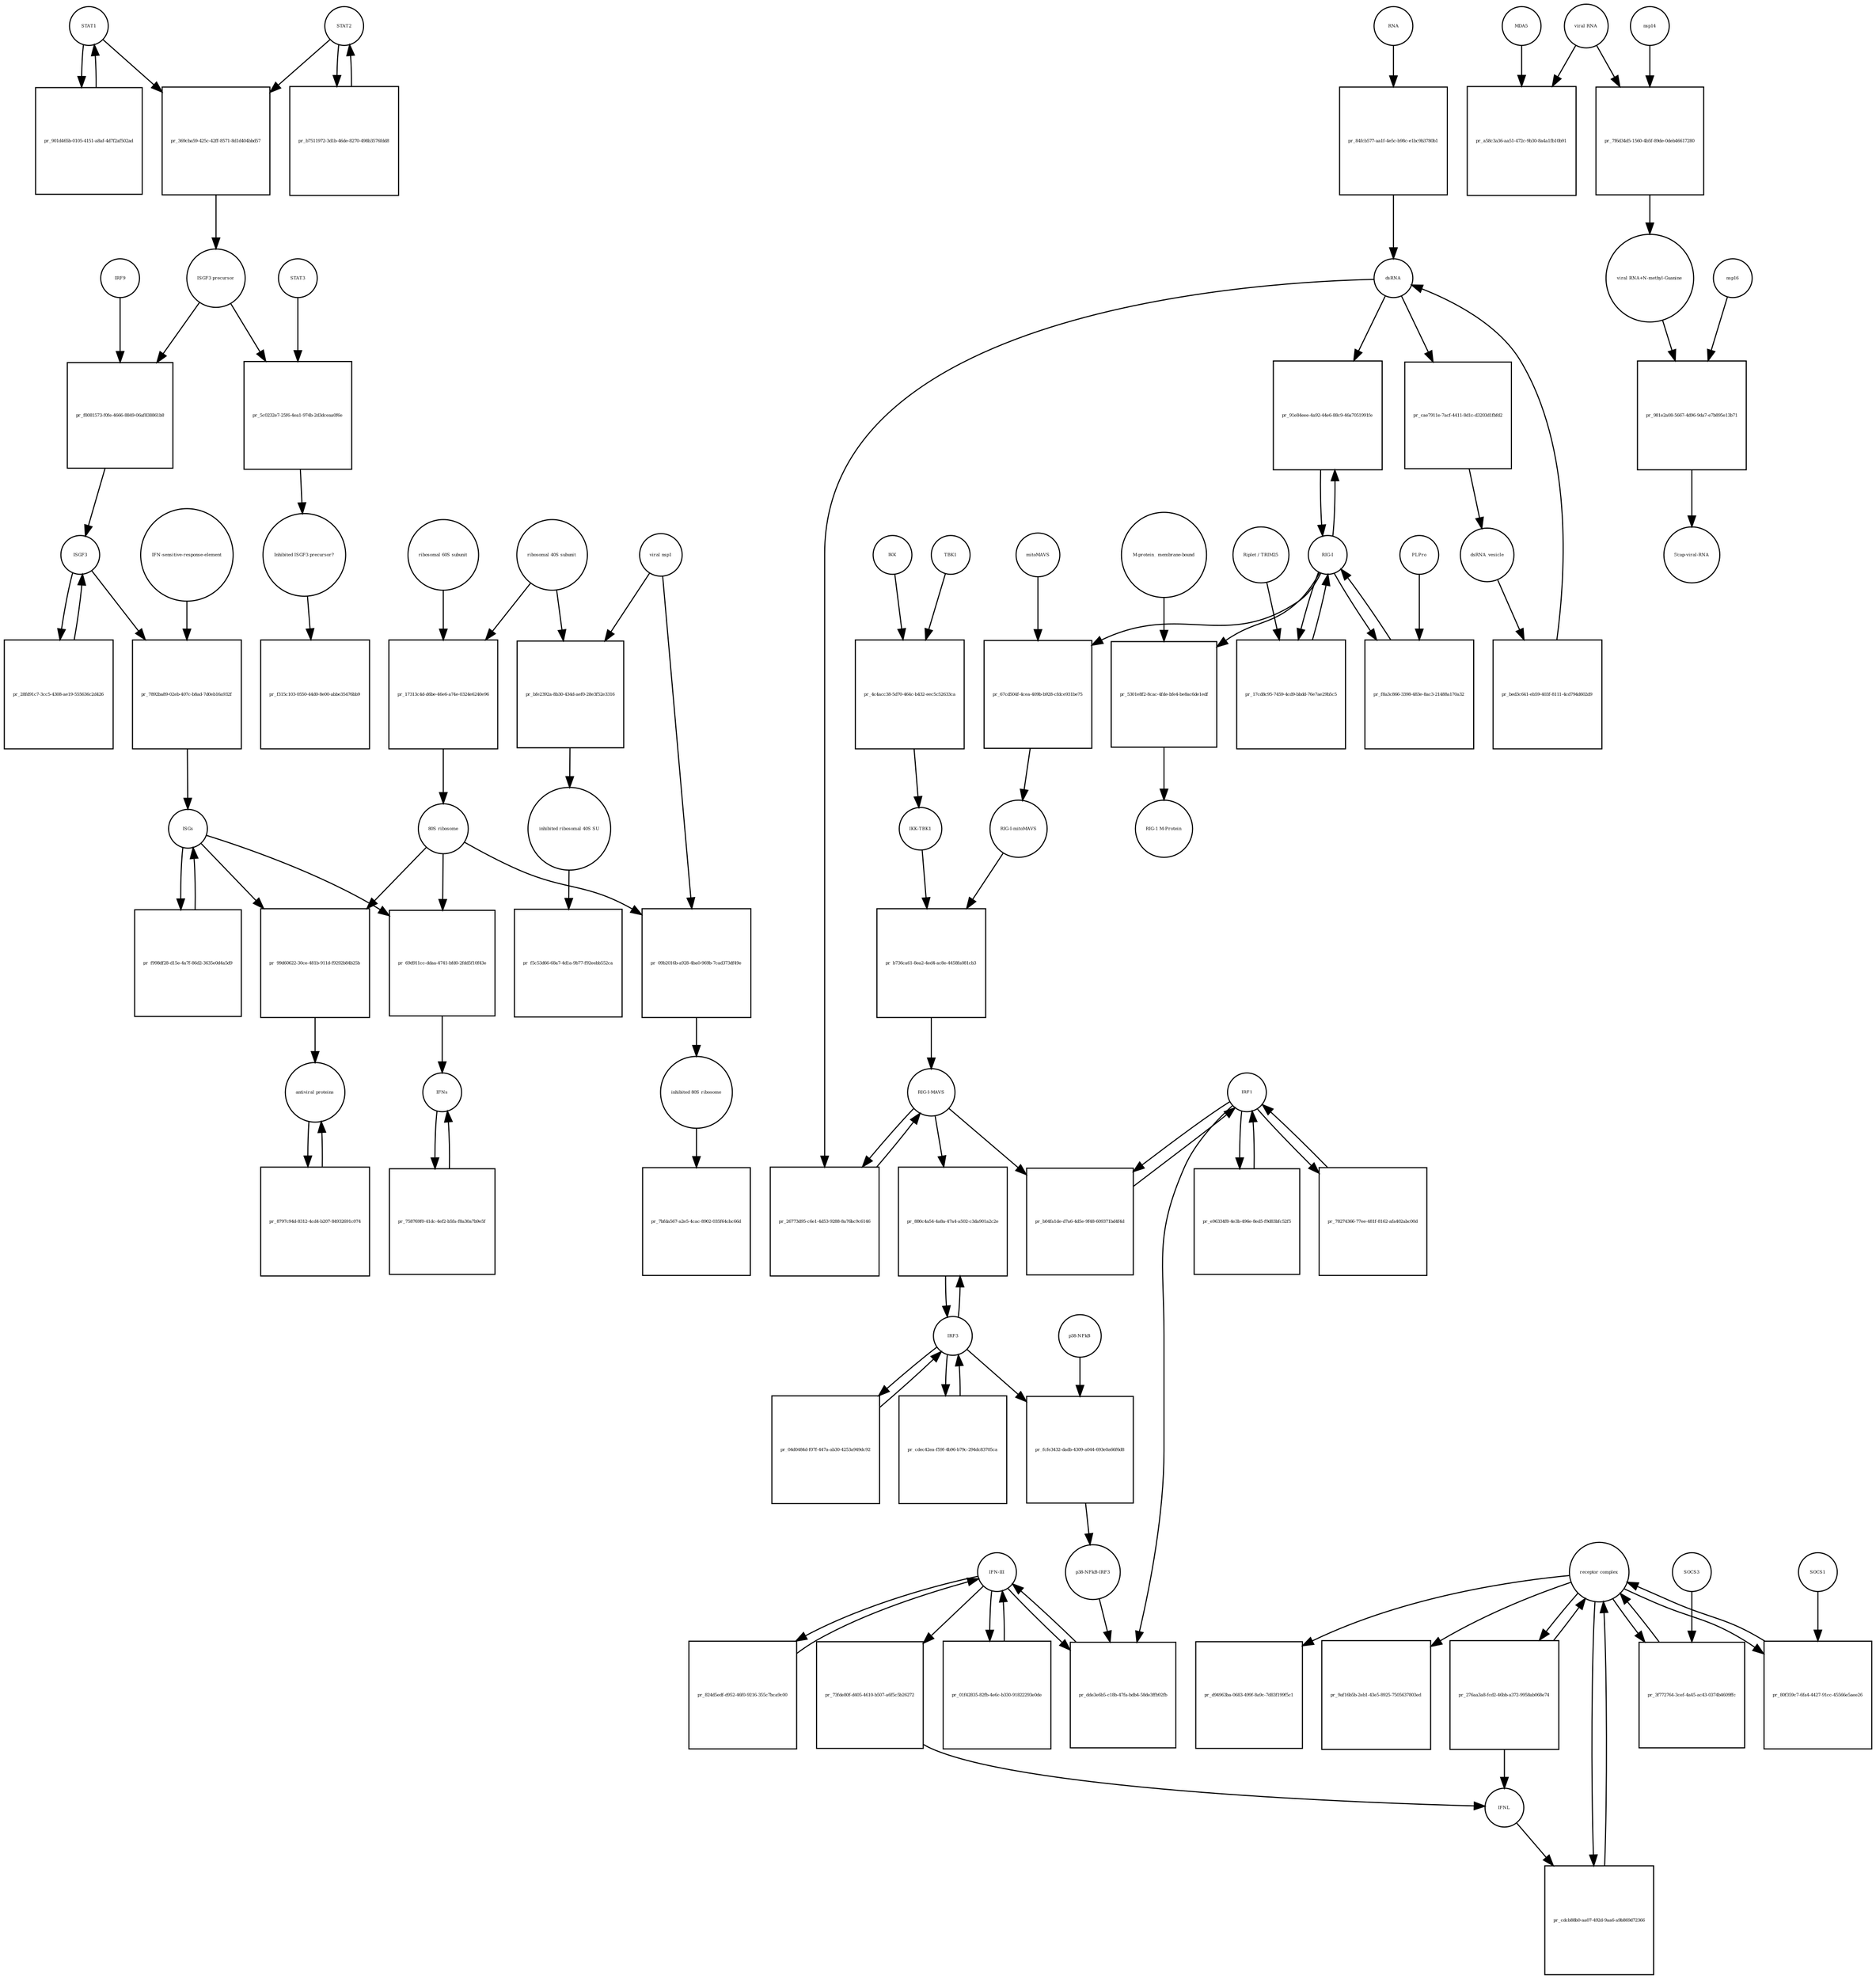 strict digraph  {
STAT1 [annotation="", bipartite=0, cls=macromolecule, fontsize=4, label=STAT1, shape=circle];
"pr_369cba59-425c-42ff-8571-8d1d404bbd57" [annotation="", bipartite=1, cls=process, fontsize=4, label="pr_369cba59-425c-42ff-8571-8d1d404bbd57", shape=square];
STAT2 [annotation="", bipartite=0, cls=macromolecule, fontsize=4, label=STAT2, shape=circle];
"ISGF3 precursor" [annotation="", bipartite=0, cls=complex, fontsize=4, label="ISGF3 precursor", shape=circle];
"pr_f8081573-f0fe-4666-8849-06af838861b8" [annotation="", bipartite=1, cls=process, fontsize=4, label="pr_f8081573-f0fe-4666-8849-06af838861b8", shape=square];
IRF9 [annotation="", bipartite=0, cls=macromolecule, fontsize=4, label=IRF9, shape=circle];
ISGF3 [annotation="", bipartite=0, cls=complex, fontsize=4, label=ISGF3, shape=circle];
"pr_901d465b-0105-4151-a8af-4d7f2af502ad" [annotation="", bipartite=1, cls=process, fontsize=4, label="pr_901d465b-0105-4151-a8af-4d7f2af502ad", shape=square];
"pr_b7511972-3d1b-46de-8270-498b3576fdd8" [annotation="", bipartite=1, cls=process, fontsize=4, label="pr_b7511972-3d1b-46de-8270-498b3576fdd8", shape=square];
"receptor complex" [annotation="", bipartite=0, cls=complex, fontsize=4, label="receptor complex", shape=circle];
"pr_cdcb88b0-aa07-492d-9aa6-a9b869d72366" [annotation="", bipartite=1, cls=process, fontsize=4, label="pr_cdcb88b0-aa07-492d-9aa6-a9b869d72366", shape=square];
IFNL [annotation="", bipartite=0, cls=macromolecule, fontsize=4, label=IFNL, shape=circle];
"IFN-sensitive-response-element" [annotation="", bipartite=0, cls="nucleic acid feature", fontsize=4, label="IFN-sensitive-response-element", shape=circle];
"pr_7892ba89-02eb-407c-b8ad-7d0eb16a932f" [annotation="", bipartite=1, cls=process, fontsize=4, label="pr_7892ba89-02eb-407c-b8ad-7d0eb16a932f", shape=square];
ISGs [annotation="", bipartite=0, cls="nucleic acid feature", fontsize=4, label=ISGs, shape=circle];
"pr_69d911cc-ddaa-4741-bfd0-2fdd5f10f43e" [annotation="", bipartite=1, cls=process, fontsize=4, label="pr_69d911cc-ddaa-4741-bfd0-2fdd5f10f43e", shape=square];
IFNs [annotation="", bipartite=0, cls=macromolecule, fontsize=4, label=IFNs, shape=circle];
"80S ribosome" [annotation="", bipartite=0, cls=complex, fontsize=4, label="80S ribosome", shape=circle];
"pr_99d60622-30ce-481b-911d-f9292b84b25b" [annotation="", bipartite=1, cls=process, fontsize=4, label="pr_99d60622-30ce-481b-911d-f9292b84b25b", shape=square];
"antiviral proteins" [annotation="", bipartite=0, cls=macromolecule, fontsize=4, label="antiviral proteins", shape=circle];
"pr_28fd91c7-3cc5-4308-ae19-555636c2d426" [annotation="", bipartite=1, cls=process, fontsize=4, label="pr_28fd91c7-3cc5-4308-ae19-555636c2d426", shape=square];
"pr_f998df28-d15e-4a7f-86d2-3635e0d4a5d9" [annotation="", bipartite=1, cls=process, fontsize=4, label="pr_f998df28-d15e-4a7f-86d2-3635e0d4a5d9", shape=square];
"pr_8797c94d-8312-4cd4-b207-84932691c074" [annotation="", bipartite=1, cls=process, fontsize=4, label="pr_8797c94d-8312-4cd4-b207-84932691c074", shape=square];
"viral RNA" [annotation="", bipartite=0, cls="nucleic acid feature", fontsize=4, label="viral RNA", shape=circle];
"pr_a58c3a36-aa51-472c-9b30-8a4a1fb10b91" [annotation="", bipartite=1, cls=process, fontsize=4, label="pr_a58c3a36-aa51-472c-9b30-8a4a1fb10b91", shape=square];
MDA5 [annotation="", bipartite=0, cls=macromolecule, fontsize=4, label=MDA5, shape=circle];
"pr_7f6d34d5-1560-4b5f-89de-0deb46617280" [annotation="", bipartite=1, cls=process, fontsize=4, label="pr_7f6d34d5-1560-4b5f-89de-0deb46617280", shape=square];
"viral RNA+N-methyl-Guanine" [annotation="", bipartite=0, cls="nucleic acid feature", fontsize=4, label="viral RNA+N-methyl-Guanine", shape=circle];
nsp14 [annotation="", bipartite=0, cls=macromolecule, fontsize=4, label=nsp14, shape=circle];
"pr_981e2a08-5667-4d96-9da7-e7b895e13b71" [annotation="", bipartite=1, cls=process, fontsize=4, label="pr_981e2a08-5667-4d96-9da7-e7b895e13b71", shape=square];
"5'cap-viral-RNA" [annotation="", bipartite=0, cls="nucleic acid feature", fontsize=4, label="5'cap-viral-RNA", shape=circle];
nsp16 [annotation="", bipartite=0, cls=macromolecule, fontsize=4, label=nsp16, shape=circle];
IKK [annotation="", bipartite=0, cls=macromolecule, fontsize=4, label=IKK, shape=circle];
"pr_4c4acc38-5d70-464c-b432-eec5c52633ca" [annotation="", bipartite=1, cls=process, fontsize=4, label="pr_4c4acc38-5d70-464c-b432-eec5c52633ca", shape=square];
TBK1 [annotation="", bipartite=0, cls=macromolecule, fontsize=4, label=TBK1, shape=circle];
"IKK-TBK1" [annotation="", bipartite=0, cls=complex, fontsize=4, label="IKK-TBK1", shape=circle];
IRF3 [annotation="", bipartite=0, cls=macromolecule, fontsize=4, label=IRF3, shape=circle];
"pr_880c4a54-4a8a-47a4-a502-c3da901a2c2e" [annotation="", bipartite=1, cls=process, fontsize=4, label="pr_880c4a54-4a8a-47a4-a502-c3da901a2c2e", shape=square];
"RIG-I-MAVS" [annotation="", bipartite=0, cls=complex, fontsize=4, label="RIG-I-MAVS", shape=circle];
"pr_26773d95-c6e1-4d53-9288-8a76bc9c6146" [annotation="", bipartite=1, cls=process, fontsize=4, label="pr_26773d95-c6e1-4d53-9288-8a76bc9c6146", shape=square];
dsRNA [annotation="", bipartite=0, cls="nucleic acid feature", fontsize=4, label=dsRNA, shape=circle];
IRF1 [annotation="", bipartite=0, cls=macromolecule, fontsize=4, label=IRF1, shape=circle];
"pr_b04fa1de-d7a6-4d5e-9f48-609371bd4f4d" [annotation="", bipartite=1, cls=process, fontsize=4, label="pr_b04fa1de-d7a6-4d5e-9f48-609371bd4f4d", shape=square];
"IFN-III" [annotation="", bipartite=0, cls=macromolecule, fontsize=4, label="IFN-III", shape=circle];
"pr_01f42835-82fb-4e6c-b330-91822293e0de" [annotation="", bipartite=1, cls=process, fontsize=4, label="pr_01f42835-82fb-4e6c-b330-91822293e0de", shape=square];
"pr_824d5edf-d952-46f0-9216-355c7bca9c00" [annotation="", bipartite=1, cls=process, fontsize=4, label="pr_824d5edf-d952-46f0-9216-355c7bca9c00", shape=square];
"pr_dde3e6b5-c18b-47fa-bdb4-58de3ffb92fb" [annotation="", bipartite=1, cls=process, fontsize=4, label="pr_dde3e6b5-c18b-47fa-bdb4-58de3ffb92fb", shape=square];
"p38-NFkB-IRF3" [annotation="", bipartite=0, cls=complex, fontsize=4, label="p38-NFkB-IRF3", shape=circle];
"pr_73fde80f-d405-4610-b507-a6f5c5b26272" [annotation="", bipartite=1, cls=process, fontsize=4, label="pr_73fde80f-d405-4610-b507-a6f5c5b26272", shape=square];
"RIG-I" [annotation="", bipartite=0, cls=macromolecule, fontsize=4, label="RIG-I", shape=circle];
"pr_91e84eee-4a92-44e6-88c9-46a7051991fe" [annotation="", bipartite=1, cls=process, fontsize=4, label="pr_91e84eee-4a92-44e6-88c9-46a7051991fe", shape=square];
"RIG-I-mitoMAVS" [annotation="", bipartite=0, cls=complex, fontsize=4, label="RIG-I-mitoMAVS", shape=circle];
"pr_b736ca61-8ea2-4ed4-ac8e-4458fa081cb3" [annotation="", bipartite=1, cls=process, fontsize=4, label="pr_b736ca61-8ea2-4ed4-ac8e-4458fa081cb3", shape=square];
"p38-NFkB" [annotation="", bipartite=0, cls=complex, fontsize=4, label="p38-NFkB", shape=circle];
"pr_fcfe3432-dadb-4309-a044-693e0a66f6d8" [annotation="", bipartite=1, cls=process, fontsize=4, label="pr_fcfe3432-dadb-4309-a044-693e0a66f6d8", shape=square];
"pr_cae7911e-7acf-4411-8d1c-d3203d1fbfd2" [annotation="", bipartite=1, cls=process, fontsize=4, label="pr_cae7911e-7acf-4411-8d1c-d3203d1fbfd2", shape=square];
dsRNA_vesicle [annotation="", bipartite=0, cls="nucleic acid feature", fontsize=4, label=dsRNA_vesicle, shape=circle];
"pr_bed3c641-eb59-403f-8111-4cd794d602d9" [annotation="", bipartite=1, cls=process, fontsize=4, label="pr_bed3c641-eb59-403f-8111-4cd794d602d9", shape=square];
"pr_04d0484d-f07f-447a-ab30-4253a949dc92" [annotation="", bipartite=1, cls=process, fontsize=4, label="pr_04d0484d-f07f-447a-ab30-4253a949dc92", shape=square];
"pr_cdec42ea-f59f-4b96-b79c-294dc83705ca" [annotation="", bipartite=1, cls=process, fontsize=4, label="pr_cdec42ea-f59f-4b96-b79c-294dc83705ca", shape=square];
"pr_e96334f8-4e3b-496e-8ed5-f9d83bfc52f5" [annotation="", bipartite=1, cls=process, fontsize=4, label="pr_e96334f8-4e3b-496e-8ed5-f9d83bfc52f5", shape=square];
"pr_78274366-77ee-481f-8162-afa402abc00d" [annotation="", bipartite=1, cls=process, fontsize=4, label="pr_78274366-77ee-481f-8162-afa402abc00d", shape=square];
RNA [annotation="", bipartite=0, cls="nucleic acid feature", fontsize=4, label=RNA, shape=circle];
"pr_84fcb577-aa1f-4e5c-b98c-e1bc9b3780b1" [annotation="", bipartite=1, cls=process, fontsize=4, label="pr_84fcb577-aa1f-4e5c-b98c-e1bc9b3780b1", shape=square];
"ribosomal 60S subunit" [annotation="", bipartite=0, cls=complex, fontsize=4, label="ribosomal 60S subunit", shape=circle];
"pr_17313c4d-d6be-46e6-a74e-0324e6240e96" [annotation="", bipartite=1, cls=process, fontsize=4, label="pr_17313c4d-d6be-46e6-a74e-0324e6240e96", shape=square];
"ribosomal 40S subunit" [annotation="", bipartite=0, cls=complex, fontsize=4, label="ribosomal 40S subunit", shape=circle];
"pr_bfe2392a-8b30-434d-aef0-28e3f52e3316" [annotation="", bipartite=1, cls=process, fontsize=4, label="pr_bfe2392a-8b30-434d-aef0-28e3f52e3316", shape=square];
"viral nsp1" [annotation="", bipartite=0, cls=macromolecule, fontsize=4, label="viral nsp1", shape=circle];
"inhibited ribosomal 40S SU" [annotation="urn_miriam_doi_10.1101%2F2020.05.18.102467", bipartite=0, cls=complex, fontsize=4, label="inhibited ribosomal 40S SU", shape=circle];
"pr_09b2016b-a928-4ba0-969b-7cad373df49e" [annotation="", bipartite=1, cls=process, fontsize=4, label="pr_09b2016b-a928-4ba0-969b-7cad373df49e", shape=square];
"inhibited 80S ribosome" [annotation="", bipartite=0, cls=complex, fontsize=4, label="inhibited 80S ribosome", shape=circle];
"pr_5c0232e7-25f6-4ea1-974b-2d3dceaa0f6e" [annotation="", bipartite=1, cls=process, fontsize=4, label="pr_5c0232e7-25f6-4ea1-974b-2d3dceaa0f6e", shape=square];
STAT3 [annotation="", bipartite=0, cls=macromolecule, fontsize=4, label=STAT3, shape=circle];
"Inhibited ISGF3 precursor?" [annotation="", bipartite=0, cls=complex, fontsize=4, label="Inhibited ISGF3 precursor?", shape=circle];
"pr_758769f0-41dc-4ef2-b5fa-f8a30a7b9e5f" [annotation="", bipartite=1, cls=process, fontsize=4, label="pr_758769f0-41dc-4ef2-b5fa-f8a30a7b9e5f", shape=square];
"pr_3f772764-3cef-4a45-ac43-0374b4609ffc" [annotation="", bipartite=1, cls=process, fontsize=4, label="pr_3f772764-3cef-4a45-ac43-0374b4609ffc", shape=square];
SOCS3 [annotation="", bipartite=0, cls=macromolecule, fontsize=4, label=SOCS3, shape=circle];
"pr_80f359c7-6fa4-4427-91cc-45566e5aee26" [annotation="", bipartite=1, cls=process, fontsize=4, label="pr_80f359c7-6fa4-4427-91cc-45566e5aee26", shape=square];
SOCS1 [annotation="", bipartite=0, cls=macromolecule, fontsize=4, label=SOCS1, shape=circle];
"pr_f315c103-0550-44d0-8e00-abbe35476bb9" [annotation="", bipartite=1, cls=process, fontsize=4, label="pr_f315c103-0550-44d0-8e00-abbe35476bb9", shape=square];
"pr_d94963ba-0683-499f-8a9c-7d83f199f5c1" [annotation="", bipartite=1, cls=process, fontsize=4, label="pr_d94963ba-0683-499f-8a9c-7d83f199f5c1", shape=square];
"pr_9af16b5b-2eb1-43e5-8925-7505637803ed" [annotation="", bipartite=1, cls=process, fontsize=4, label="pr_9af16b5b-2eb1-43e5-8925-7505637803ed", shape=square];
"pr_7bfda567-a2e5-4cac-8902-035f64cbc66d" [annotation="", bipartite=1, cls=process, fontsize=4, label="pr_7bfda567-a2e5-4cac-8902-035f64cbc66d", shape=square];
"pr_f5c53d66-68a7-4d1a-9b77-f92eebb552ca" [annotation="", bipartite=1, cls=process, fontsize=4, label="pr_f5c53d66-68a7-4d1a-9b77-f92eebb552ca", shape=square];
"pr_276aa3a8-fcd2-46bb-a372-9958ab068e74" [annotation="", bipartite=1, cls=process, fontsize=4, label="pr_276aa3a8-fcd2-46bb-a372-9958ab068e74", shape=square];
"M-protein_ membrane-bound" [annotation="", bipartite=0, cls=macromolecule, fontsize=4, label="M-protein_ membrane-bound", shape=circle];
"pr_5301e8f2-8cac-4fde-bfe4-be8ac6de1edf" [annotation="", bipartite=1, cls=process, fontsize=4, label="pr_5301e8f2-8cac-4fde-bfe4-be8ac6de1edf", shape=square];
"RIG-1 M-Protein" [annotation="", bipartite=0, cls=complex, fontsize=4, label="RIG-1 M-Protein", shape=circle];
"pr_67cd504f-4cea-409b-b928-cfdce931be75" [annotation="", bipartite=1, cls=process, fontsize=4, label="pr_67cd504f-4cea-409b-b928-cfdce931be75", shape=square];
mitoMAVS [annotation="", bipartite=0, cls=macromolecule, fontsize=4, label=mitoMAVS, shape=circle];
"pr_17cd8c95-7459-4cd9-bbdd-76e7ae29b5c5" [annotation="", bipartite=1, cls=process, fontsize=4, label="pr_17cd8c95-7459-4cd9-bbdd-76e7ae29b5c5", shape=square];
"Riplet / TRIM25" [annotation="", bipartite=0, cls=macromolecule, fontsize=4, label="Riplet / TRIM25", shape=circle];
"pr_f8a3c866-3398-483e-8ac3-21488a170a32" [annotation="", bipartite=1, cls=process, fontsize=4, label="pr_f8a3c866-3398-483e-8ac3-21488a170a32", shape=square];
PLPro [annotation="", bipartite=0, cls=macromolecule, fontsize=4, label=PLPro, shape=circle];
STAT1 -> "pr_369cba59-425c-42ff-8571-8d1d404bbd57"  [annotation="", interaction_type=consumption];
STAT1 -> "pr_901d465b-0105-4151-a8af-4d7f2af502ad"  [annotation="", interaction_type=consumption];
"pr_369cba59-425c-42ff-8571-8d1d404bbd57" -> "ISGF3 precursor"  [annotation="", interaction_type=production];
STAT2 -> "pr_369cba59-425c-42ff-8571-8d1d404bbd57"  [annotation="", interaction_type=consumption];
STAT2 -> "pr_b7511972-3d1b-46de-8270-498b3576fdd8"  [annotation="", interaction_type=consumption];
"ISGF3 precursor" -> "pr_f8081573-f0fe-4666-8849-06af838861b8"  [annotation="", interaction_type=consumption];
"ISGF3 precursor" -> "pr_5c0232e7-25f6-4ea1-974b-2d3dceaa0f6e"  [annotation="", interaction_type=consumption];
"pr_f8081573-f0fe-4666-8849-06af838861b8" -> ISGF3  [annotation="", interaction_type=production];
IRF9 -> "pr_f8081573-f0fe-4666-8849-06af838861b8"  [annotation="", interaction_type=consumption];
ISGF3 -> "pr_7892ba89-02eb-407c-b8ad-7d0eb16a932f"  [annotation="", interaction_type="necessary stimulation"];
ISGF3 -> "pr_28fd91c7-3cc5-4308-ae19-555636c2d426"  [annotation="", interaction_type=consumption];
"pr_901d465b-0105-4151-a8af-4d7f2af502ad" -> STAT1  [annotation="", interaction_type=production];
"pr_b7511972-3d1b-46de-8270-498b3576fdd8" -> STAT2  [annotation="", interaction_type=production];
"receptor complex" -> "pr_cdcb88b0-aa07-492d-9aa6-a9b869d72366"  [annotation="", interaction_type=consumption];
"receptor complex" -> "pr_3f772764-3cef-4a45-ac43-0374b4609ffc"  [annotation="", interaction_type=consumption];
"receptor complex" -> "pr_80f359c7-6fa4-4427-91cc-45566e5aee26"  [annotation="", interaction_type=consumption];
"receptor complex" -> "pr_d94963ba-0683-499f-8a9c-7d83f199f5c1"  [annotation="", interaction_type=consumption];
"receptor complex" -> "pr_9af16b5b-2eb1-43e5-8925-7505637803ed"  [annotation="", interaction_type=consumption];
"receptor complex" -> "pr_276aa3a8-fcd2-46bb-a372-9958ab068e74"  [annotation="", interaction_type=consumption];
"pr_cdcb88b0-aa07-492d-9aa6-a9b869d72366" -> "receptor complex"  [annotation="", interaction_type=production];
IFNL -> "pr_cdcb88b0-aa07-492d-9aa6-a9b869d72366"  [annotation="", interaction_type=stimulation];
"IFN-sensitive-response-element" -> "pr_7892ba89-02eb-407c-b8ad-7d0eb16a932f"  [annotation="", interaction_type=consumption];
"pr_7892ba89-02eb-407c-b8ad-7d0eb16a932f" -> ISGs  [annotation="", interaction_type=production];
ISGs -> "pr_69d911cc-ddaa-4741-bfd0-2fdd5f10f43e"  [annotation="", interaction_type=consumption];
ISGs -> "pr_99d60622-30ce-481b-911d-f9292b84b25b"  [annotation="", interaction_type=consumption];
ISGs -> "pr_f998df28-d15e-4a7f-86d2-3635e0d4a5d9"  [annotation="", interaction_type=consumption];
"pr_69d911cc-ddaa-4741-bfd0-2fdd5f10f43e" -> IFNs  [annotation="", interaction_type=production];
IFNs -> "pr_758769f0-41dc-4ef2-b5fa-f8a30a7b9e5f"  [annotation="", interaction_type=consumption];
"80S ribosome" -> "pr_69d911cc-ddaa-4741-bfd0-2fdd5f10f43e"  [annotation="", interaction_type=catalysis];
"80S ribosome" -> "pr_99d60622-30ce-481b-911d-f9292b84b25b"  [annotation="", interaction_type=catalysis];
"80S ribosome" -> "pr_09b2016b-a928-4ba0-969b-7cad373df49e"  [annotation="", interaction_type=consumption];
"pr_99d60622-30ce-481b-911d-f9292b84b25b" -> "antiviral proteins"  [annotation="", interaction_type=production];
"antiviral proteins" -> "pr_8797c94d-8312-4cd4-b207-84932691c074"  [annotation="", interaction_type=consumption];
"pr_28fd91c7-3cc5-4308-ae19-555636c2d426" -> ISGF3  [annotation="", interaction_type=production];
"pr_f998df28-d15e-4a7f-86d2-3635e0d4a5d9" -> ISGs  [annotation="", interaction_type=production];
"pr_8797c94d-8312-4cd4-b207-84932691c074" -> "antiviral proteins"  [annotation="", interaction_type=production];
"viral RNA" -> "pr_a58c3a36-aa51-472c-9b30-8a4a1fb10b91"  [annotation="", interaction_type=consumption];
"viral RNA" -> "pr_7f6d34d5-1560-4b5f-89de-0deb46617280"  [annotation="", interaction_type=consumption];
MDA5 -> "pr_a58c3a36-aa51-472c-9b30-8a4a1fb10b91"  [annotation="urn_miriam_doi_10.1016%2Fj.chom.2020.05.008", interaction_type=catalysis];
"pr_7f6d34d5-1560-4b5f-89de-0deb46617280" -> "viral RNA+N-methyl-Guanine"  [annotation="", interaction_type=production];
"viral RNA+N-methyl-Guanine" -> "pr_981e2a08-5667-4d96-9da7-e7b895e13b71"  [annotation="", interaction_type=consumption];
nsp14 -> "pr_7f6d34d5-1560-4b5f-89de-0deb46617280"  [annotation="", interaction_type=catalysis];
"pr_981e2a08-5667-4d96-9da7-e7b895e13b71" -> "5'cap-viral-RNA"  [annotation="", interaction_type=production];
nsp16 -> "pr_981e2a08-5667-4d96-9da7-e7b895e13b71"  [annotation="urn_miriam_doi_10.1016%2Fj.chom.2020.05.008", interaction_type=catalysis];
IKK -> "pr_4c4acc38-5d70-464c-b432-eec5c52633ca"  [annotation="", interaction_type=consumption];
"pr_4c4acc38-5d70-464c-b432-eec5c52633ca" -> "IKK-TBK1"  [annotation="", interaction_type=production];
TBK1 -> "pr_4c4acc38-5d70-464c-b432-eec5c52633ca"  [annotation="", interaction_type=consumption];
"IKK-TBK1" -> "pr_b736ca61-8ea2-4ed4-ac8e-4458fa081cb3"  [annotation="", interaction_type=consumption];
IRF3 -> "pr_880c4a54-4a8a-47a4-a502-c3da901a2c2e"  [annotation="", interaction_type=consumption];
IRF3 -> "pr_fcfe3432-dadb-4309-a044-693e0a66f6d8"  [annotation="", interaction_type=consumption];
IRF3 -> "pr_04d0484d-f07f-447a-ab30-4253a949dc92"  [annotation="", interaction_type=consumption];
IRF3 -> "pr_cdec42ea-f59f-4b96-b79c-294dc83705ca"  [annotation="", interaction_type=consumption];
"pr_880c4a54-4a8a-47a4-a502-c3da901a2c2e" -> IRF3  [annotation="", interaction_type=production];
"RIG-I-MAVS" -> "pr_880c4a54-4a8a-47a4-a502-c3da901a2c2e"  [annotation="", interaction_type=stimulation];
"RIG-I-MAVS" -> "pr_26773d95-c6e1-4d53-9288-8a76bc9c6146"  [annotation="", interaction_type=consumption];
"RIG-I-MAVS" -> "pr_b04fa1de-d7a6-4d5e-9f48-609371bd4f4d"  [annotation="", interaction_type=catalysis];
"pr_26773d95-c6e1-4d53-9288-8a76bc9c6146" -> "RIG-I-MAVS"  [annotation="", interaction_type=production];
dsRNA -> "pr_26773d95-c6e1-4d53-9288-8a76bc9c6146"  [annotation="", interaction_type="necessary stimulation"];
dsRNA -> "pr_91e84eee-4a92-44e6-88c9-46a7051991fe"  [annotation="", interaction_type="necessary stimulation"];
dsRNA -> "pr_cae7911e-7acf-4411-8d1c-d3203d1fbfd2"  [annotation="", interaction_type=consumption];
IRF1 -> "pr_b04fa1de-d7a6-4d5e-9f48-609371bd4f4d"  [annotation="", interaction_type=consumption];
IRF1 -> "pr_dde3e6b5-c18b-47fa-bdb4-58de3ffb92fb"  [annotation="", interaction_type=stimulation];
IRF1 -> "pr_e96334f8-4e3b-496e-8ed5-f9d83bfc52f5"  [annotation="", interaction_type=consumption];
IRF1 -> "pr_78274366-77ee-481f-8162-afa402abc00d"  [annotation="", interaction_type=consumption];
"pr_b04fa1de-d7a6-4d5e-9f48-609371bd4f4d" -> IRF1  [annotation="", interaction_type=production];
"IFN-III" -> "pr_01f42835-82fb-4e6c-b330-91822293e0de"  [annotation="", interaction_type=consumption];
"IFN-III" -> "pr_824d5edf-d952-46f0-9216-355c7bca9c00"  [annotation="", interaction_type=consumption];
"IFN-III" -> "pr_dde3e6b5-c18b-47fa-bdb4-58de3ffb92fb"  [annotation="", interaction_type=consumption];
"IFN-III" -> "pr_73fde80f-d405-4610-b507-a6f5c5b26272"  [annotation="", interaction_type=consumption];
"pr_01f42835-82fb-4e6c-b330-91822293e0de" -> "IFN-III"  [annotation="", interaction_type=production];
"pr_824d5edf-d952-46f0-9216-355c7bca9c00" -> "IFN-III"  [annotation="", interaction_type=production];
"pr_dde3e6b5-c18b-47fa-bdb4-58de3ffb92fb" -> "IFN-III"  [annotation="", interaction_type=production];
"p38-NFkB-IRF3" -> "pr_dde3e6b5-c18b-47fa-bdb4-58de3ffb92fb"  [annotation="", interaction_type=stimulation];
"pr_73fde80f-d405-4610-b507-a6f5c5b26272" -> IFNL  [annotation="", interaction_type=production];
"RIG-I" -> "pr_91e84eee-4a92-44e6-88c9-46a7051991fe"  [annotation="", interaction_type=consumption];
"RIG-I" -> "pr_5301e8f2-8cac-4fde-bfe4-be8ac6de1edf"  [annotation="", interaction_type=consumption];
"RIG-I" -> "pr_67cd504f-4cea-409b-b928-cfdce931be75"  [annotation="", interaction_type=consumption];
"RIG-I" -> "pr_17cd8c95-7459-4cd9-bbdd-76e7ae29b5c5"  [annotation="", interaction_type=consumption];
"RIG-I" -> "pr_f8a3c866-3398-483e-8ac3-21488a170a32"  [annotation="", interaction_type=consumption];
"pr_91e84eee-4a92-44e6-88c9-46a7051991fe" -> "RIG-I"  [annotation="", interaction_type=production];
"RIG-I-mitoMAVS" -> "pr_b736ca61-8ea2-4ed4-ac8e-4458fa081cb3"  [annotation="", interaction_type=consumption];
"pr_b736ca61-8ea2-4ed4-ac8e-4458fa081cb3" -> "RIG-I-MAVS"  [annotation="", interaction_type=production];
"p38-NFkB" -> "pr_fcfe3432-dadb-4309-a044-693e0a66f6d8"  [annotation="", interaction_type=consumption];
"pr_fcfe3432-dadb-4309-a044-693e0a66f6d8" -> "p38-NFkB-IRF3"  [annotation="", interaction_type=production];
"pr_cae7911e-7acf-4411-8d1c-d3203d1fbfd2" -> dsRNA_vesicle  [annotation="", interaction_type=production];
dsRNA_vesicle -> "pr_bed3c641-eb59-403f-8111-4cd794d602d9"  [annotation="", interaction_type=consumption];
"pr_bed3c641-eb59-403f-8111-4cd794d602d9" -> dsRNA  [annotation="", interaction_type=production];
"pr_04d0484d-f07f-447a-ab30-4253a949dc92" -> IRF3  [annotation="", interaction_type=production];
"pr_cdec42ea-f59f-4b96-b79c-294dc83705ca" -> IRF3  [annotation="", interaction_type=production];
"pr_e96334f8-4e3b-496e-8ed5-f9d83bfc52f5" -> IRF1  [annotation="", interaction_type=production];
"pr_78274366-77ee-481f-8162-afa402abc00d" -> IRF1  [annotation="", interaction_type=production];
RNA -> "pr_84fcb577-aa1f-4e5c-b98c-e1bc9b3780b1"  [annotation="", interaction_type=consumption];
"pr_84fcb577-aa1f-4e5c-b98c-e1bc9b3780b1" -> dsRNA  [annotation="", interaction_type=production];
"ribosomal 60S subunit" -> "pr_17313c4d-d6be-46e6-a74e-0324e6240e96"  [annotation="", interaction_type=consumption];
"pr_17313c4d-d6be-46e6-a74e-0324e6240e96" -> "80S ribosome"  [annotation="", interaction_type=production];
"ribosomal 40S subunit" -> "pr_17313c4d-d6be-46e6-a74e-0324e6240e96"  [annotation="", interaction_type=consumption];
"ribosomal 40S subunit" -> "pr_bfe2392a-8b30-434d-aef0-28e3f52e3316"  [annotation="", interaction_type=consumption];
"pr_bfe2392a-8b30-434d-aef0-28e3f52e3316" -> "inhibited ribosomal 40S SU"  [annotation="", interaction_type=production];
"viral nsp1" -> "pr_bfe2392a-8b30-434d-aef0-28e3f52e3316"  [annotation="", interaction_type=consumption];
"viral nsp1" -> "pr_09b2016b-a928-4ba0-969b-7cad373df49e"  [annotation="", interaction_type=consumption];
"inhibited ribosomal 40S SU" -> "pr_f5c53d66-68a7-4d1a-9b77-f92eebb552ca"  [annotation="", interaction_type=consumption];
"pr_09b2016b-a928-4ba0-969b-7cad373df49e" -> "inhibited 80S ribosome"  [annotation="", interaction_type=production];
"inhibited 80S ribosome" -> "pr_7bfda567-a2e5-4cac-8902-035f64cbc66d"  [annotation="", interaction_type=consumption];
"pr_5c0232e7-25f6-4ea1-974b-2d3dceaa0f6e" -> "Inhibited ISGF3 precursor?"  [annotation="", interaction_type=production];
STAT3 -> "pr_5c0232e7-25f6-4ea1-974b-2d3dceaa0f6e"  [annotation="", interaction_type=consumption];
"Inhibited ISGF3 precursor?" -> "pr_f315c103-0550-44d0-8e00-abbe35476bb9"  [annotation="", interaction_type=consumption];
"pr_758769f0-41dc-4ef2-b5fa-f8a30a7b9e5f" -> IFNs  [annotation="", interaction_type=production];
"pr_3f772764-3cef-4a45-ac43-0374b4609ffc" -> "receptor complex"  [annotation="", interaction_type=production];
SOCS3 -> "pr_3f772764-3cef-4a45-ac43-0374b4609ffc"  [annotation="", interaction_type=consumption];
"pr_80f359c7-6fa4-4427-91cc-45566e5aee26" -> "receptor complex"  [annotation="", interaction_type=production];
SOCS1 -> "pr_80f359c7-6fa4-4427-91cc-45566e5aee26"  [annotation="", interaction_type=consumption];
"pr_276aa3a8-fcd2-46bb-a372-9958ab068e74" -> IFNL  [annotation="", interaction_type=production];
"pr_276aa3a8-fcd2-46bb-a372-9958ab068e74" -> "receptor complex"  [annotation="", interaction_type=production];
"M-protein_ membrane-bound" -> "pr_5301e8f2-8cac-4fde-bfe4-be8ac6de1edf"  [annotation="", interaction_type=consumption];
"pr_5301e8f2-8cac-4fde-bfe4-be8ac6de1edf" -> "RIG-1 M-Protein"  [annotation="", interaction_type=production];
"pr_67cd504f-4cea-409b-b928-cfdce931be75" -> "RIG-I-mitoMAVS"  [annotation="", interaction_type=production];
mitoMAVS -> "pr_67cd504f-4cea-409b-b928-cfdce931be75"  [annotation="", interaction_type=consumption];
"pr_17cd8c95-7459-4cd9-bbdd-76e7ae29b5c5" -> "RIG-I"  [annotation="", interaction_type=production];
"Riplet / TRIM25" -> "pr_17cd8c95-7459-4cd9-bbdd-76e7ae29b5c5"  [annotation="", interaction_type=catalysis];
"pr_f8a3c866-3398-483e-8ac3-21488a170a32" -> "RIG-I"  [annotation="", interaction_type=production];
PLPro -> "pr_f8a3c866-3398-483e-8ac3-21488a170a32"  [annotation="", interaction_type=catalysis];
}
